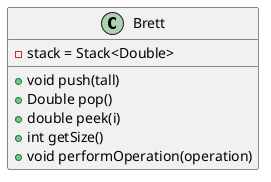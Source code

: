 @startuml ludo




class Brett{
    -stack = Stack<Double>
    +void push(tall)
    +Double pop()
    +double peek(i)
    +int getSize()
    +void performOperation(operation)
}


@enduml